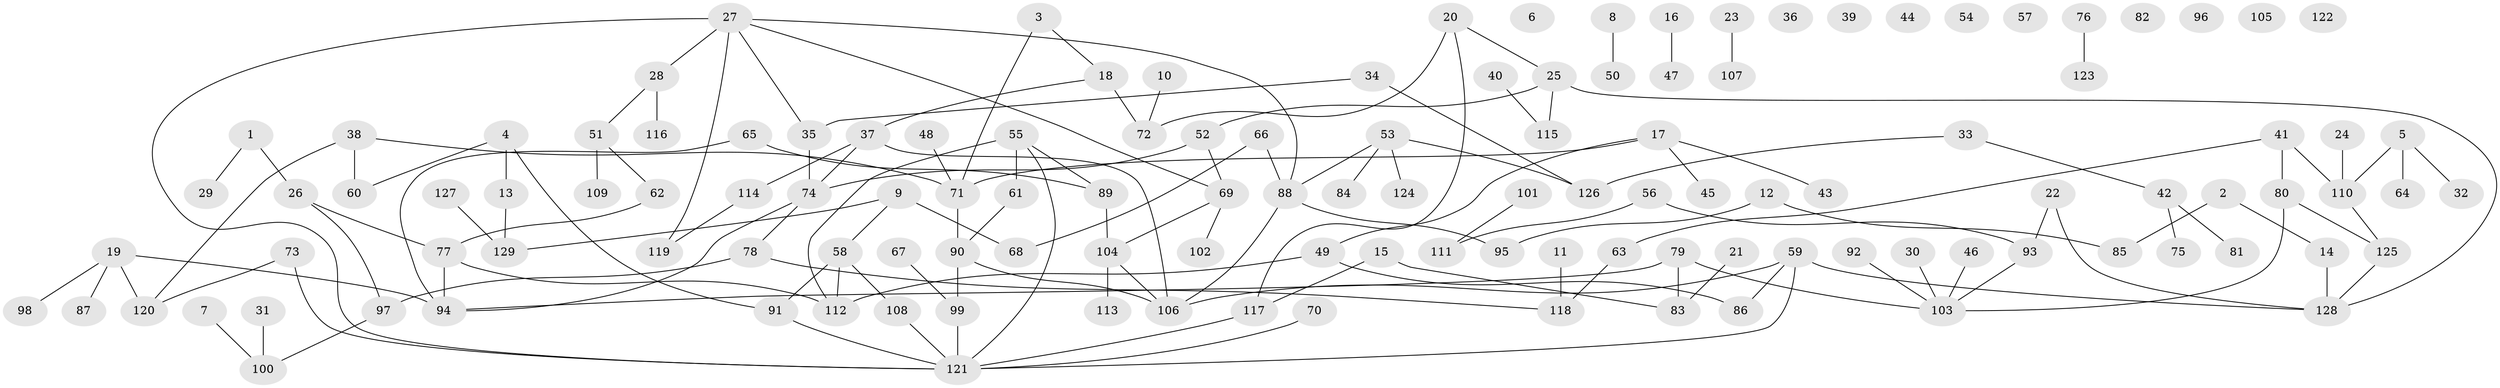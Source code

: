 // coarse degree distribution, {2: 0.2597402597402597, 3: 0.14285714285714285, 4: 0.09090909090909091, 8: 0.012987012987012988, 0: 0.15584415584415584, 1: 0.23376623376623376, 11: 0.012987012987012988, 7: 0.012987012987012988, 9: 0.025974025974025976, 6: 0.012987012987012988, 5: 0.03896103896103896}
// Generated by graph-tools (version 1.1) at 2025/16/03/04/25 18:16:40]
// undirected, 129 vertices, 146 edges
graph export_dot {
graph [start="1"]
  node [color=gray90,style=filled];
  1;
  2;
  3;
  4;
  5;
  6;
  7;
  8;
  9;
  10;
  11;
  12;
  13;
  14;
  15;
  16;
  17;
  18;
  19;
  20;
  21;
  22;
  23;
  24;
  25;
  26;
  27;
  28;
  29;
  30;
  31;
  32;
  33;
  34;
  35;
  36;
  37;
  38;
  39;
  40;
  41;
  42;
  43;
  44;
  45;
  46;
  47;
  48;
  49;
  50;
  51;
  52;
  53;
  54;
  55;
  56;
  57;
  58;
  59;
  60;
  61;
  62;
  63;
  64;
  65;
  66;
  67;
  68;
  69;
  70;
  71;
  72;
  73;
  74;
  75;
  76;
  77;
  78;
  79;
  80;
  81;
  82;
  83;
  84;
  85;
  86;
  87;
  88;
  89;
  90;
  91;
  92;
  93;
  94;
  95;
  96;
  97;
  98;
  99;
  100;
  101;
  102;
  103;
  104;
  105;
  106;
  107;
  108;
  109;
  110;
  111;
  112;
  113;
  114;
  115;
  116;
  117;
  118;
  119;
  120;
  121;
  122;
  123;
  124;
  125;
  126;
  127;
  128;
  129;
  1 -- 26;
  1 -- 29;
  2 -- 14;
  2 -- 85;
  3 -- 18;
  3 -- 71;
  4 -- 13;
  4 -- 60;
  4 -- 91;
  5 -- 32;
  5 -- 64;
  5 -- 110;
  7 -- 100;
  8 -- 50;
  9 -- 58;
  9 -- 68;
  9 -- 129;
  10 -- 72;
  11 -- 118;
  12 -- 85;
  12 -- 95;
  13 -- 129;
  14 -- 128;
  15 -- 83;
  15 -- 117;
  16 -- 47;
  17 -- 43;
  17 -- 45;
  17 -- 49;
  17 -- 71;
  18 -- 37;
  18 -- 72;
  19 -- 87;
  19 -- 94;
  19 -- 98;
  19 -- 120;
  20 -- 25;
  20 -- 72;
  20 -- 117;
  21 -- 83;
  22 -- 93;
  22 -- 128;
  23 -- 107;
  24 -- 110;
  25 -- 52;
  25 -- 115;
  25 -- 128;
  26 -- 77;
  26 -- 97;
  27 -- 28;
  27 -- 35;
  27 -- 69;
  27 -- 88;
  27 -- 119;
  27 -- 121;
  28 -- 51;
  28 -- 116;
  30 -- 103;
  31 -- 100;
  33 -- 42;
  33 -- 126;
  34 -- 35;
  34 -- 126;
  35 -- 74;
  37 -- 74;
  37 -- 106;
  37 -- 114;
  38 -- 60;
  38 -- 71;
  38 -- 120;
  40 -- 115;
  41 -- 63;
  41 -- 80;
  41 -- 110;
  42 -- 75;
  42 -- 81;
  46 -- 103;
  48 -- 71;
  49 -- 86;
  49 -- 112;
  51 -- 62;
  51 -- 109;
  52 -- 69;
  52 -- 74;
  53 -- 84;
  53 -- 88;
  53 -- 124;
  53 -- 126;
  55 -- 61;
  55 -- 89;
  55 -- 112;
  55 -- 121;
  56 -- 93;
  56 -- 111;
  58 -- 91;
  58 -- 108;
  58 -- 112;
  59 -- 86;
  59 -- 106;
  59 -- 121;
  59 -- 128;
  61 -- 90;
  62 -- 77;
  63 -- 118;
  65 -- 89;
  65 -- 94;
  66 -- 68;
  66 -- 88;
  67 -- 99;
  69 -- 102;
  69 -- 104;
  70 -- 121;
  71 -- 90;
  73 -- 120;
  73 -- 121;
  74 -- 78;
  74 -- 94;
  76 -- 123;
  77 -- 94;
  77 -- 112;
  78 -- 97;
  78 -- 118;
  79 -- 83;
  79 -- 94;
  79 -- 103;
  80 -- 103;
  80 -- 125;
  88 -- 95;
  88 -- 106;
  89 -- 104;
  90 -- 99;
  90 -- 106;
  91 -- 121;
  92 -- 103;
  93 -- 103;
  97 -- 100;
  99 -- 121;
  101 -- 111;
  104 -- 106;
  104 -- 113;
  108 -- 121;
  110 -- 125;
  114 -- 119;
  117 -- 121;
  125 -- 128;
  127 -- 129;
}
